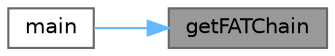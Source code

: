 digraph "getFATChain"
{
 // LATEX_PDF_SIZE
  bgcolor="transparent";
  edge [fontname=Helvetica,fontsize=10,labelfontname=Helvetica,labelfontsize=10];
  node [fontname=Helvetica,fontsize=10,shape=box,height=0.2,width=0.4];
  rankdir="RL";
  Node1 [id="Node000001",label="getFATChain",height=0.2,width=0.4,color="gray40", fillcolor="grey60", style="filled", fontcolor="black",tooltip="Извлекает цепочку FAT секторов и сохраняет их в массив."];
  Node1 -> Node2 [id="edge1_Node000001_Node000002",dir="back",color="steelblue1",style="solid",tooltip=" "];
  Node2 [id="Node000002",label="main",height=0.2,width=0.4,color="grey40", fillcolor="white", style="filled",URL="$_x_l_s_parser_8cpp.html#ae66f6b31b5ad750f1fe042a706a4e3d4",tooltip=" "];
}
